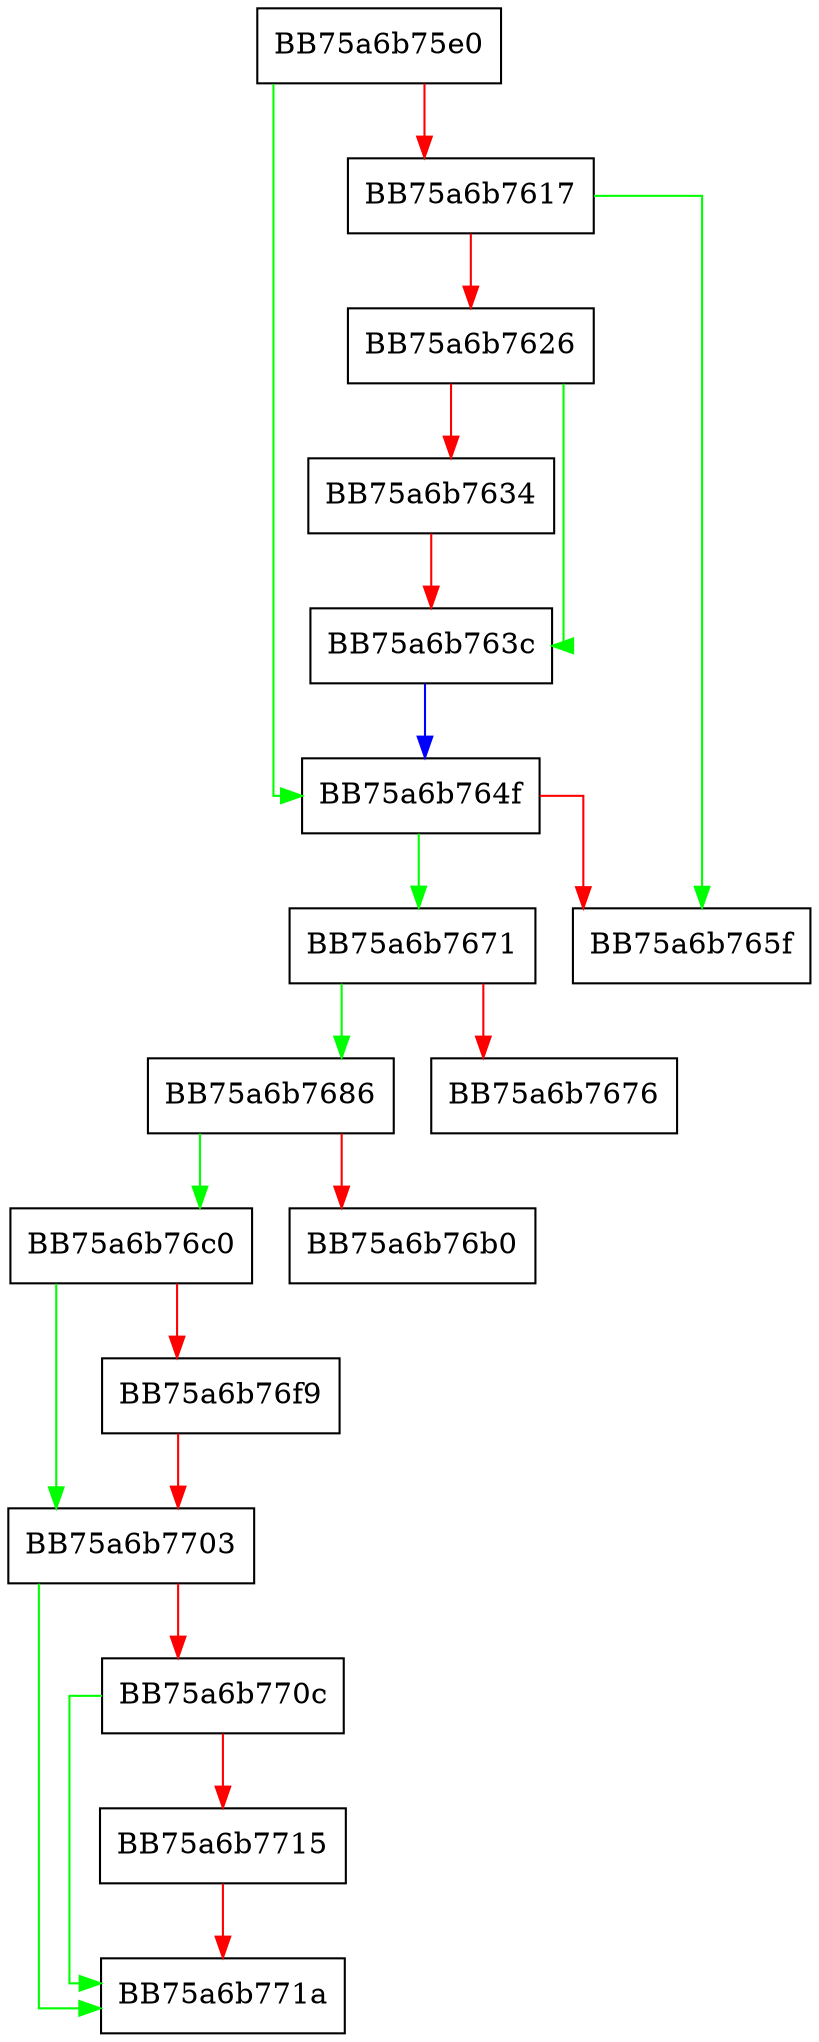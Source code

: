 digraph Base64Encode {
  node [shape="box"];
  graph [splines=ortho];
  BB75a6b75e0 -> BB75a6b764f [color="green"];
  BB75a6b75e0 -> BB75a6b7617 [color="red"];
  BB75a6b7617 -> BB75a6b765f [color="green"];
  BB75a6b7617 -> BB75a6b7626 [color="red"];
  BB75a6b7626 -> BB75a6b763c [color="green"];
  BB75a6b7626 -> BB75a6b7634 [color="red"];
  BB75a6b7634 -> BB75a6b763c [color="red"];
  BB75a6b763c -> BB75a6b764f [color="blue"];
  BB75a6b764f -> BB75a6b7671 [color="green"];
  BB75a6b764f -> BB75a6b765f [color="red"];
  BB75a6b7671 -> BB75a6b7686 [color="green"];
  BB75a6b7671 -> BB75a6b7676 [color="red"];
  BB75a6b7686 -> BB75a6b76c0 [color="green"];
  BB75a6b7686 -> BB75a6b76b0 [color="red"];
  BB75a6b76c0 -> BB75a6b7703 [color="green"];
  BB75a6b76c0 -> BB75a6b76f9 [color="red"];
  BB75a6b76f9 -> BB75a6b7703 [color="red"];
  BB75a6b7703 -> BB75a6b771a [color="green"];
  BB75a6b7703 -> BB75a6b770c [color="red"];
  BB75a6b770c -> BB75a6b771a [color="green"];
  BB75a6b770c -> BB75a6b7715 [color="red"];
  BB75a6b7715 -> BB75a6b771a [color="red"];
}